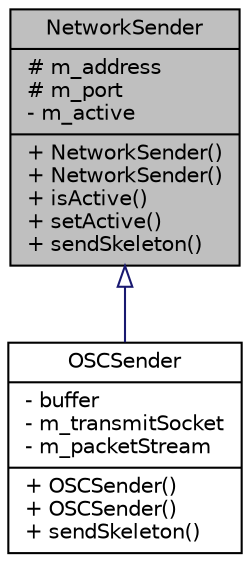 digraph "NetworkSender"
{
 // LATEX_PDF_SIZE
  edge [fontname="Helvetica",fontsize="10",labelfontname="Helvetica",labelfontsize="10"];
  node [fontname="Helvetica",fontsize="10",shape=record];
  Node1 [label="{NetworkSender\n|# m_address\l# m_port\l- m_active\l|+ NetworkSender()\l+ NetworkSender()\l+ isActive()\l+ setActive()\l+ sendSkeleton()\l}",height=0.2,width=0.4,color="black", fillcolor="grey75", style="filled", fontcolor="black",tooltip="Prototype class for implemetation - holds virtual methods."];
  Node1 -> Node2 [dir="back",color="midnightblue",fontsize="10",style="solid",arrowtail="onormal",fontname="Helvetica"];
  Node2 [label="{OSCSender\n|- buffer\l- m_transmitSocket\l- m_packetStream\l|+ OSCSender()\l+ OSCSender()\l+ sendSkeleton()\l}",height=0.2,width=0.4,color="black", fillcolor="white", style="filled",URL="$class_o_s_c_sender.html",tooltip="Implements OSC Protocol."];
}
